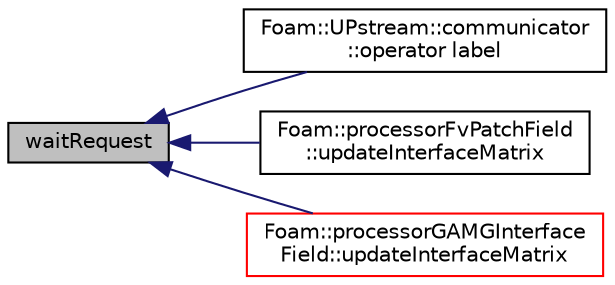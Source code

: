 digraph "waitRequest"
{
  bgcolor="transparent";
  edge [fontname="Helvetica",fontsize="10",labelfontname="Helvetica",labelfontsize="10"];
  node [fontname="Helvetica",fontsize="10",shape=record];
  rankdir="LR";
  Node1 [label="waitRequest",height=0.2,width=0.4,color="black", fillcolor="grey75", style="filled", fontcolor="black"];
  Node1 -> Node2 [dir="back",color="midnightblue",fontsize="10",style="solid",fontname="Helvetica"];
  Node2 [label="Foam::UPstream::communicator\l::operator label",height=0.2,width=0.4,color="black",URL="$a00321.html#af7f9e73d7d386166de36f5c324d0cfe5"];
  Node1 -> Node3 [dir="back",color="midnightblue",fontsize="10",style="solid",fontname="Helvetica"];
  Node3 [label="Foam::processorFvPatchField\l::updateInterfaceMatrix",height=0.2,width=0.4,color="black",URL="$a02026.html#a4e8777a976d5bbe032e2d77004c9c9d8",tooltip="Update result field based on interface functionality. "];
  Node1 -> Node4 [dir="back",color="midnightblue",fontsize="10",style="solid",fontname="Helvetica"];
  Node4 [label="Foam::processorGAMGInterface\lField::updateInterfaceMatrix",height=0.2,width=0.4,color="red",URL="$a02029.html#a3b5b6785a1111fdddd5e701dbf498a34",tooltip="Update result field based on interface functionality. "];
}
